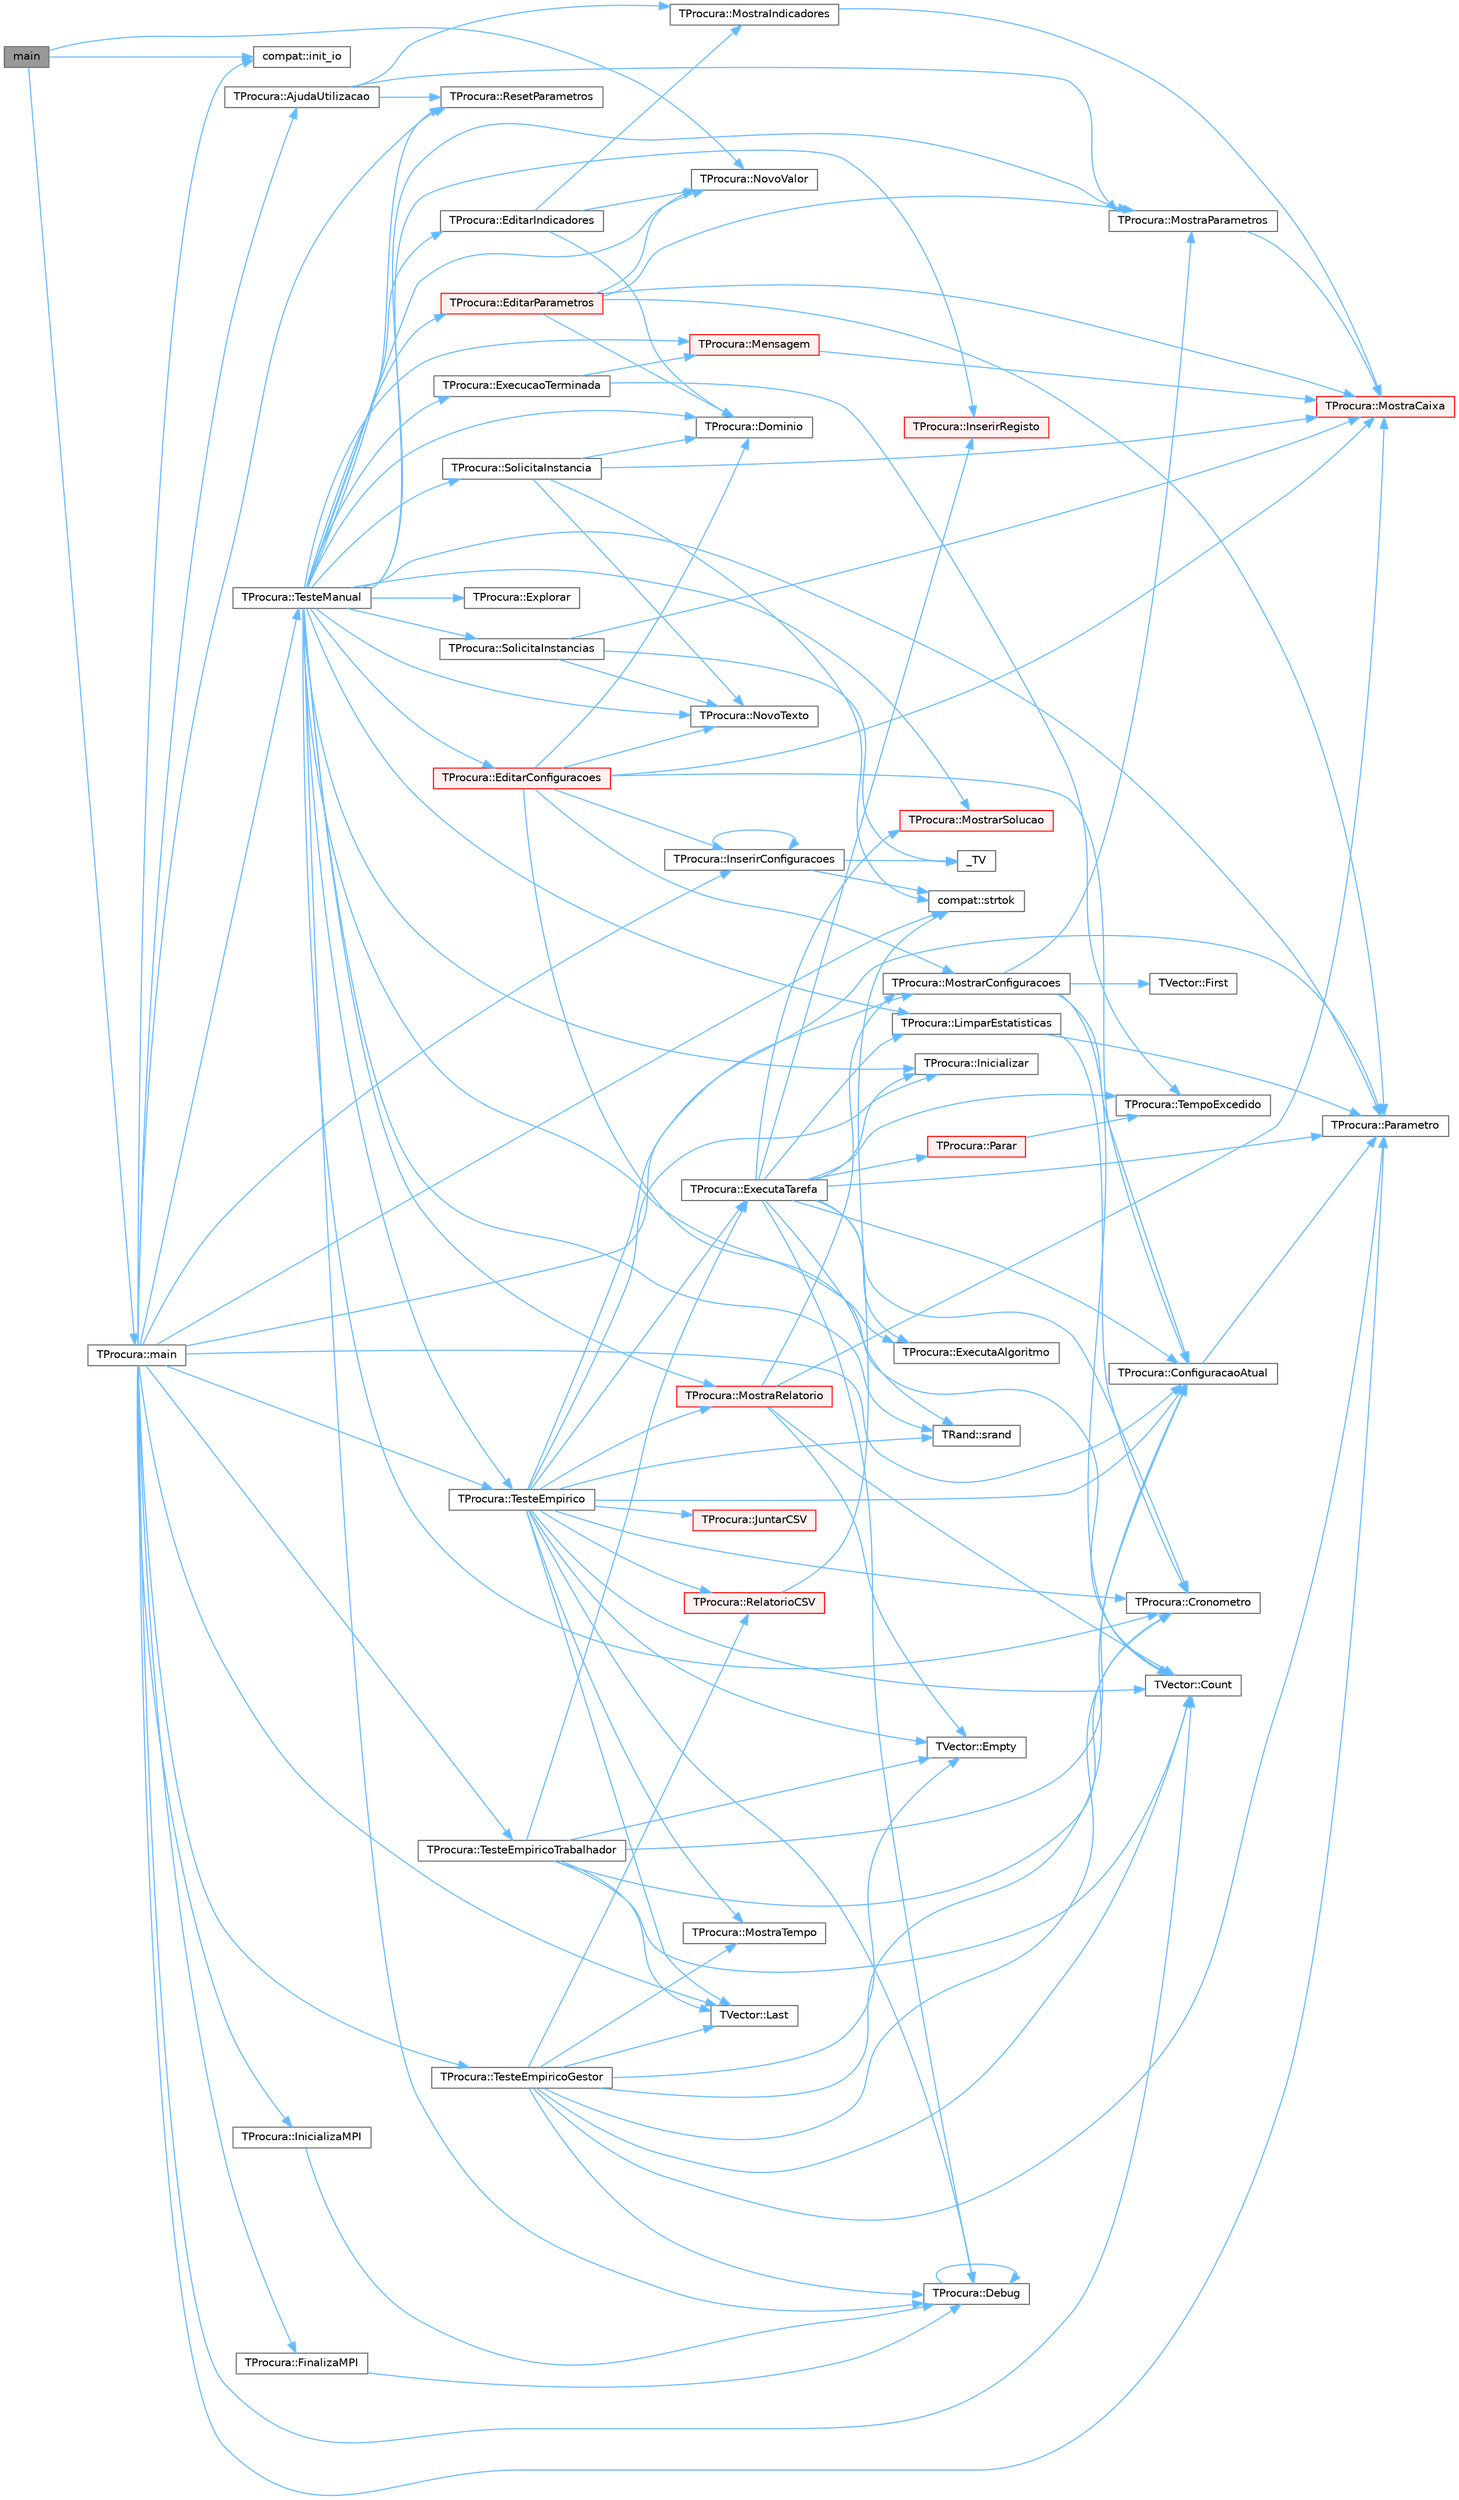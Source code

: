 digraph "main"
{
 // LATEX_PDF_SIZE
  bgcolor="transparent";
  edge [fontname=Helvetica,fontsize=10,labelfontname=Helvetica,labelfontsize=10];
  node [fontname=Helvetica,fontsize=10,shape=box,height=0.2,width=0.4];
  rankdir="LR";
  Node1 [id="Node000001",label="main",height=0.2,width=0.4,color="gray40", fillcolor="grey60", style="filled", fontcolor="black",tooltip=" "];
  Node1 -> Node2 [id="edge1_Node000001_Node000002",color="steelblue1",style="solid",tooltip=" "];
  Node2 [id="Node000002",label="compat::init_io",height=0.2,width=0.4,color="grey40", fillcolor="white", style="filled",URL="$namespacecompat.html#a4458d9a13083e2a6ae1b6c659c4043cc",tooltip=" "];
  Node1 -> Node3 [id="edge2_Node000001_Node000003",color="steelblue1",style="solid",tooltip=" "];
  Node3 [id="Node000003",label="TProcura::main",height=0.2,width=0.4,color="grey40", fillcolor="white", style="filled",URL="$classTProcura.html#aad1499e49cf6757569aeabd9c3fb2a8c",tooltip="Inicializa a interação com o utilizador."];
  Node3 -> Node4 [id="edge3_Node000003_Node000004",color="steelblue1",style="solid",tooltip=" "];
  Node4 [id="Node000004",label="TProcura::AjudaUtilizacao",height=0.2,width=0.4,color="grey40", fillcolor="white", style="filled",URL="$classTProcura.html#adc4d653fe0feb6033083adc5d19e7fb5",tooltip="Mostra ajuda de utilização do programa."];
  Node4 -> Node5 [id="edge4_Node000004_Node000005",color="steelblue1",style="solid",tooltip=" "];
  Node5 [id="Node000005",label="TProcura::MostraIndicadores",height=0.2,width=0.4,color="grey40", fillcolor="white", style="filled",URL="$classTProcura.html#a99f5cf1c59ce543a58d802a1ac907299",tooltip="Mostra os indicadores definidos."];
  Node5 -> Node6 [id="edge5_Node000005_Node000006",color="steelblue1",style="solid",tooltip=" "];
  Node6 [id="Node000006",label="TProcura::MostraCaixa",height=0.2,width=0.4,color="red", fillcolor="#FFF0F0", style="filled",URL="$classTProcura.html#afa633176f014aeed4be467dbd50060c2",tooltip=" "];
  Node4 -> Node8 [id="edge6_Node000004_Node000008",color="steelblue1",style="solid",tooltip=" "];
  Node8 [id="Node000008",label="TProcura::MostraParametros",height=0.2,width=0.4,color="grey40", fillcolor="white", style="filled",URL="$classTProcura.html#ae7fa07f03b8e5a201e35023ba7724b82",tooltip="Mostra os parâmetros atuais."];
  Node8 -> Node6 [id="edge7_Node000008_Node000006",color="steelblue1",style="solid",tooltip=" "];
  Node4 -> Node9 [id="edge8_Node000004_Node000009",color="steelblue1",style="solid",tooltip=" "];
  Node9 [id="Node000009",label="TProcura::ResetParametros",height=0.2,width=0.4,color="grey40", fillcolor="white", style="filled",URL="$classTProcura.html#a6b870a79b10bf2523bdb37c4b06bb871",tooltip="Inicializa os parametros, indicadores e instâncias."];
  Node3 -> Node10 [id="edge9_Node000003_Node000010",color="steelblue1",style="solid",tooltip=" "];
  Node10 [id="Node000010",label="TProcura::ConfiguracaoAtual",height=0.2,width=0.4,color="grey40", fillcolor="white", style="filled",URL="$classTProcura.html#ac1d9f06b12765a02290050af15463186",tooltip="Grava ou lê a configuração atual."];
  Node10 -> Node11 [id="edge10_Node000010_Node000011",color="steelblue1",style="solid",tooltip=" "];
  Node11 [id="Node000011",label="TProcura::Parametro",height=0.2,width=0.4,color="grey40", fillcolor="white", style="filled",URL="$classTProcura.html#a0e9e692f29af8a5d5279a8647c800437",tooltip=" "];
  Node3 -> Node12 [id="edge11_Node000003_Node000012",color="steelblue1",style="solid",tooltip=" "];
  Node12 [id="Node000012",label="TVector::Count",height=0.2,width=0.4,color="grey40", fillcolor="white", style="filled",URL="$classTVector.html#ac3c744d84543ca6e32859eb7dfccfeef",tooltip=" "];
  Node3 -> Node13 [id="edge12_Node000003_Node000013",color="steelblue1",style="solid",tooltip=" "];
  Node13 [id="Node000013",label="TProcura::FinalizaMPI",height=0.2,width=0.4,color="grey40", fillcolor="white", style="filled",URL="$classTProcura.html#a5f946d1f7a89ca3c50fbb80477966607",tooltip="Finaliza o ambiente MPI, se aplicável."];
  Node13 -> Node14 [id="edge13_Node000013_Node000014",color="steelblue1",style="solid",tooltip=" "];
  Node14 [id="Node000014",label="TProcura::Debug",height=0.2,width=0.4,color="grey40", fillcolor="white", style="filled",URL="$classTProcura.html#a0c5676c1b54ab6bdc1045b98aeafe456",tooltip="Mostra o estado no ecrã, para debug."];
  Node14 -> Node14 [id="edge14_Node000014_Node000014",color="steelblue1",style="solid",tooltip=" "];
  Node3 -> Node15 [id="edge15_Node000003_Node000015",color="steelblue1",style="solid",tooltip=" "];
  Node15 [id="Node000015",label="TProcura::InicializaMPI",height=0.2,width=0.4,color="grey40", fillcolor="white", style="filled",URL="$classTProcura.html#a99028e43382ddefb3660942deb95608d",tooltip="Inicializa o ambiente MPI, se aplicável."];
  Node15 -> Node14 [id="edge16_Node000015_Node000014",color="steelblue1",style="solid",tooltip=" "];
  Node3 -> Node2 [id="edge17_Node000003_Node000002",color="steelblue1",style="solid",tooltip=" "];
  Node3 -> Node16 [id="edge18_Node000003_Node000016",color="steelblue1",style="solid",tooltip=" "];
  Node16 [id="Node000016",label="TProcura::InserirConfiguracoes",height=0.2,width=0.4,color="grey40", fillcolor="white", style="filled",URL="$classTProcura.html#a662c7ff8ba62bb5745a7ee0ec92eea13",tooltip="Insere configurações a partir de uma string."];
  Node16 -> Node17 [id="edge19_Node000016_Node000017",color="steelblue1",style="solid",tooltip=" "];
  Node17 [id="Node000017",label="_TV",height=0.2,width=0.4,color="grey40", fillcolor="white", style="filled",URL="$TVector_8h.html#a442726d787e600d83bb1f358840dcb3a",tooltip=" "];
  Node16 -> Node16 [id="edge20_Node000016_Node000016",color="steelblue1",style="solid",tooltip=" "];
  Node16 -> Node18 [id="edge21_Node000016_Node000018",color="steelblue1",style="solid",tooltip=" "];
  Node18 [id="Node000018",label="compat::strtok",height=0.2,width=0.4,color="grey40", fillcolor="white", style="filled",URL="$namespacecompat.html#a342aea1a38c4383aedcc7fea5e68048a",tooltip=" "];
  Node3 -> Node19 [id="edge22_Node000003_Node000019",color="steelblue1",style="solid",tooltip=" "];
  Node19 [id="Node000019",label="TVector::Last",height=0.2,width=0.4,color="grey40", fillcolor="white", style="filled",URL="$classTVector.html#aa304d639c79ef2842f9951846c6292e3",tooltip=" "];
  Node3 -> Node20 [id="edge23_Node000003_Node000020",color="steelblue1",style="solid",tooltip=" "];
  Node20 [id="Node000020",label="TProcura::MostrarConfiguracoes",height=0.2,width=0.4,color="grey40", fillcolor="white", style="filled",URL="$classTProcura.html#a3332047124784be2fc7af575a5f7f8b5",tooltip="Mostra as configurações disponíveis."];
  Node20 -> Node10 [id="edge24_Node000020_Node000010",color="steelblue1",style="solid",tooltip=" "];
  Node20 -> Node12 [id="edge25_Node000020_Node000012",color="steelblue1",style="solid",tooltip=" "];
  Node20 -> Node21 [id="edge26_Node000020_Node000021",color="steelblue1",style="solid",tooltip=" "];
  Node21 [id="Node000021",label="TVector::First",height=0.2,width=0.4,color="grey40", fillcolor="white", style="filled",URL="$classTVector.html#a05f29646493d42f3c77081b6031d70e5",tooltip=" "];
  Node20 -> Node8 [id="edge27_Node000020_Node000008",color="steelblue1",style="solid",tooltip=" "];
  Node3 -> Node11 [id="edge28_Node000003_Node000011",color="steelblue1",style="solid",tooltip=" "];
  Node3 -> Node9 [id="edge29_Node000003_Node000009",color="steelblue1",style="solid",tooltip=" "];
  Node3 -> Node18 [id="edge30_Node000003_Node000018",color="steelblue1",style="solid",tooltip=" "];
  Node3 -> Node22 [id="edge31_Node000003_Node000022",color="steelblue1",style="solid",tooltip=" "];
  Node22 [id="Node000022",label="TProcura::TesteEmpirico",height=0.2,width=0.4,color="grey40", fillcolor="white", style="filled",URL="$classTProcura.html#ae98922e2f7f8bb6e487af0a1e4f84336",tooltip="Executa testes empíricos, em todas as configurações guardadas, nas instâncias selecionadas."];
  Node22 -> Node10 [id="edge32_Node000022_Node000010",color="steelblue1",style="solid",tooltip=" "];
  Node22 -> Node12 [id="edge33_Node000022_Node000012",color="steelblue1",style="solid",tooltip=" "];
  Node22 -> Node23 [id="edge34_Node000022_Node000023",color="steelblue1",style="solid",tooltip=" "];
  Node23 [id="Node000023",label="TProcura::Cronometro",height=0.2,width=0.4,color="grey40", fillcolor="white", style="filled",URL="$classTProcura.html#adb09aa964fe750da7a383318cd0f48a0",tooltip="retorna o tempo em segundos desde que o cronómetro foi inicializado"];
  Node22 -> Node14 [id="edge35_Node000022_Node000014",color="steelblue1",style="solid",tooltip=" "];
  Node22 -> Node24 [id="edge36_Node000022_Node000024",color="steelblue1",style="solid",tooltip=" "];
  Node24 [id="Node000024",label="TVector::Empty",height=0.2,width=0.4,color="grey40", fillcolor="white", style="filled",URL="$classTVector.html#a4f242a23bca606a1d0c8f75115b1fde9",tooltip=" "];
  Node22 -> Node25 [id="edge37_Node000022_Node000025",color="steelblue1",style="solid",tooltip=" "];
  Node25 [id="Node000025",label="TProcura::ExecutaTarefa",height=0.2,width=0.4,color="grey40", fillcolor="white", style="filled",URL="$classTProcura.html#a2c3c5fdff8277b04a219156dec0f068b",tooltip="Executa uma tarefa num teste empírico."];
  Node25 -> Node10 [id="edge38_Node000025_Node000010",color="steelblue1",style="solid",tooltip=" "];
  Node25 -> Node23 [id="edge39_Node000025_Node000023",color="steelblue1",style="solid",tooltip=" "];
  Node25 -> Node14 [id="edge40_Node000025_Node000014",color="steelblue1",style="solid",tooltip=" "];
  Node25 -> Node26 [id="edge41_Node000025_Node000026",color="steelblue1",style="solid",tooltip=" "];
  Node26 [id="Node000026",label="TProcura::ExecutaAlgoritmo",height=0.2,width=0.4,color="grey40", fillcolor="white", style="filled",URL="$classTProcura.html#a1297806db02da2a44794883a6f427965",tooltip="Executa o algoritmo com os parametros atuais."];
  Node25 -> Node27 [id="edge42_Node000025_Node000027",color="steelblue1",style="solid",tooltip=" "];
  Node27 [id="Node000027",label="TProcura::Inicializar",height=0.2,width=0.4,color="grey40", fillcolor="white", style="filled",URL="$classTProcura.html#a1af0e64ed79d99972d8d48fadf839f43",tooltip="Coloca o objecto no estado inicial da procura."];
  Node25 -> Node28 [id="edge43_Node000025_Node000028",color="steelblue1",style="solid",tooltip=" "];
  Node28 [id="Node000028",label="TProcura::InserirRegisto",height=0.2,width=0.4,color="red", fillcolor="#FFF0F0", style="filled",URL="$classTProcura.html#acd7a254a5057023a21b9909053c36f24",tooltip="Insere um novo registo de resultados."];
  Node25 -> Node32 [id="edge44_Node000025_Node000032",color="steelblue1",style="solid",tooltip=" "];
  Node32 [id="Node000032",label="TProcura::LimparEstatisticas",height=0.2,width=0.4,color="grey40", fillcolor="white", style="filled",URL="$classTProcura.html#ae82e7be02923531e7ead26b1b25cec0f",tooltip="Chapar antes da execução do algoritmo. Limpa valores estatísticos, e fixa o instante limite de tempo ..."];
  Node32 -> Node23 [id="edge45_Node000032_Node000023",color="steelblue1",style="solid",tooltip=" "];
  Node32 -> Node11 [id="edge46_Node000032_Node000011",color="steelblue1",style="solid",tooltip=" "];
  Node25 -> Node33 [id="edge47_Node000025_Node000033",color="steelblue1",style="solid",tooltip=" "];
  Node33 [id="Node000033",label="TProcura::MostrarSolucao",height=0.2,width=0.4,color="red", fillcolor="#FFF0F0", style="filled",URL="$classTProcura.html#a014a294d094430b113ffb36e64a74d97",tooltip="definir para visualizar a solução"];
  Node25 -> Node11 [id="edge48_Node000025_Node000011",color="steelblue1",style="solid",tooltip=" "];
  Node25 -> Node34 [id="edge49_Node000025_Node000034",color="steelblue1",style="solid",tooltip=" "];
  Node34 [id="Node000034",label="TProcura::Parar",height=0.2,width=0.4,color="red", fillcolor="#FFF0F0", style="filled",URL="$classTProcura.html#a7952e187e1b0ae0ca52edab157223179",tooltip="Verifica se a procura deve ser interrompida."];
  Node34 -> Node36 [id="edge50_Node000034_Node000036",color="steelblue1",style="solid",tooltip=" "];
  Node36 [id="Node000036",label="TProcura::TempoExcedido",height=0.2,width=0.4,color="grey40", fillcolor="white", style="filled",URL="$classTProcura.html#afa3015ac104b603930d3f60a34c09fff",tooltip=" "];
  Node25 -> Node37 [id="edge51_Node000025_Node000037",color="steelblue1",style="solid",tooltip=" "];
  Node37 [id="Node000037",label="TRand::srand",height=0.2,width=0.4,color="grey40", fillcolor="white", style="filled",URL="$namespaceTRand.html#ad0b319d6f58ab6820b001b4e3d3ae245",tooltip="Inicializa a semente da geração pseudo-aleatória."];
  Node25 -> Node36 [id="edge52_Node000025_Node000036",color="steelblue1",style="solid",tooltip=" "];
  Node22 -> Node27 [id="edge53_Node000022_Node000027",color="steelblue1",style="solid",tooltip=" "];
  Node22 -> Node38 [id="edge54_Node000022_Node000038",color="steelblue1",style="solid",tooltip=" "];
  Node38 [id="Node000038",label="TProcura::JuntarCSV",height=0.2,width=0.4,color="red", fillcolor="#FFF0F0", style="filled",URL="$classTProcura.html#aa47aff45144b528adaecdb654c498844",tooltip="Juntar ficheiros CSV gerados por diferentes processos MPI em um único ficheiro."];
  Node22 -> Node19 [id="edge55_Node000022_Node000019",color="steelblue1",style="solid",tooltip=" "];
  Node22 -> Node40 [id="edge56_Node000022_Node000040",color="steelblue1",style="solid",tooltip=" "];
  Node40 [id="Node000040",label="TProcura::MostraRelatorio",height=0.2,width=0.4,color="red", fillcolor="#FFF0F0", style="filled",URL="$classTProcura.html#a8efec796677c8e25ad8bdb56a1082e2d",tooltip="Mostra um relatório dos resultados."];
  Node40 -> Node12 [id="edge57_Node000040_Node000012",color="steelblue1",style="solid",tooltip=" "];
  Node40 -> Node24 [id="edge58_Node000040_Node000024",color="steelblue1",style="solid",tooltip=" "];
  Node40 -> Node6 [id="edge59_Node000040_Node000006",color="steelblue1",style="solid",tooltip=" "];
  Node40 -> Node20 [id="edge60_Node000040_Node000020",color="steelblue1",style="solid",tooltip=" "];
  Node22 -> Node46 [id="edge61_Node000022_Node000046",color="steelblue1",style="solid",tooltip=" "];
  Node46 [id="Node000046",label="TProcura::MostraTempo",height=0.2,width=0.4,color="grey40", fillcolor="white", style="filled",URL="$classTProcura.html#a3bfb17b3b826cc2f593f950a227c3049",tooltip="Mostra tempo num formato humano."];
  Node22 -> Node11 [id="edge62_Node000022_Node000011",color="steelblue1",style="solid",tooltip=" "];
  Node22 -> Node47 [id="edge63_Node000022_Node000047",color="steelblue1",style="solid",tooltip=" "];
  Node47 [id="Node000047",label="TProcura::RelatorioCSV",height=0.2,width=0.4,color="red", fillcolor="#FFF0F0", style="filled",URL="$classTProcura.html#ab29731e4c9c1d57ccf72740d7d96ec32",tooltip="Gera um relatório CSV com os resultados."];
  Node47 -> Node18 [id="edge64_Node000047_Node000018",color="steelblue1",style="solid",tooltip=" "];
  Node22 -> Node37 [id="edge65_Node000022_Node000037",color="steelblue1",style="solid",tooltip=" "];
  Node3 -> Node49 [id="edge66_Node000003_Node000049",color="steelblue1",style="solid",tooltip=" "];
  Node49 [id="Node000049",label="TProcura::TesteEmpiricoGestor",height=0.2,width=0.4,color="grey40", fillcolor="white", style="filled",URL="$classTProcura.html#afd7217164b5ffce15f1949138f469fdb",tooltip="Teste empírico com modo mestre-escravo (este é o mestre)"];
  Node49 -> Node10 [id="edge67_Node000049_Node000010",color="steelblue1",style="solid",tooltip=" "];
  Node49 -> Node12 [id="edge68_Node000049_Node000012",color="steelblue1",style="solid",tooltip=" "];
  Node49 -> Node23 [id="edge69_Node000049_Node000023",color="steelblue1",style="solid",tooltip=" "];
  Node49 -> Node14 [id="edge70_Node000049_Node000014",color="steelblue1",style="solid",tooltip=" "];
  Node49 -> Node24 [id="edge71_Node000049_Node000024",color="steelblue1",style="solid",tooltip=" "];
  Node49 -> Node19 [id="edge72_Node000049_Node000019",color="steelblue1",style="solid",tooltip=" "];
  Node49 -> Node46 [id="edge73_Node000049_Node000046",color="steelblue1",style="solid",tooltip=" "];
  Node49 -> Node11 [id="edge74_Node000049_Node000011",color="steelblue1",style="solid",tooltip=" "];
  Node49 -> Node47 [id="edge75_Node000049_Node000047",color="steelblue1",style="solid",tooltip=" "];
  Node3 -> Node50 [id="edge76_Node000003_Node000050",color="steelblue1",style="solid",tooltip=" "];
  Node50 [id="Node000050",label="TProcura::TesteEmpiricoTrabalhador",height=0.2,width=0.4,color="grey40", fillcolor="white", style="filled",URL="$classTProcura.html#a1b444fbb9aa1d6bf3df277df3f289587",tooltip="Teste empírico com modo mestre-escravo (este é o escravo)"];
  Node50 -> Node10 [id="edge77_Node000050_Node000010",color="steelblue1",style="solid",tooltip=" "];
  Node50 -> Node12 [id="edge78_Node000050_Node000012",color="steelblue1",style="solid",tooltip=" "];
  Node50 -> Node23 [id="edge79_Node000050_Node000023",color="steelblue1",style="solid",tooltip=" "];
  Node50 -> Node24 [id="edge80_Node000050_Node000024",color="steelblue1",style="solid",tooltip=" "];
  Node50 -> Node25 [id="edge81_Node000050_Node000025",color="steelblue1",style="solid",tooltip=" "];
  Node50 -> Node19 [id="edge82_Node000050_Node000019",color="steelblue1",style="solid",tooltip=" "];
  Node3 -> Node51 [id="edge83_Node000003_Node000051",color="steelblue1",style="solid",tooltip=" "];
  Node51 [id="Node000051",label="TProcura::TesteManual",height=0.2,width=0.4,color="grey40", fillcolor="white", style="filled",URL="$classTProcura.html#a5fdf4e8f76e59eb83fbc274fa61e34af",tooltip="Inicializa a interação com o utilizador."];
  Node51 -> Node23 [id="edge84_Node000051_Node000023",color="steelblue1",style="solid",tooltip=" "];
  Node51 -> Node14 [id="edge85_Node000051_Node000014",color="steelblue1",style="solid",tooltip=" "];
  Node51 -> Node52 [id="edge86_Node000051_Node000052",color="steelblue1",style="solid",tooltip=" "];
  Node52 [id="Node000052",label="TProcura::Dominio",height=0.2,width=0.4,color="grey40", fillcolor="white", style="filled",URL="$classTProcura.html#a12cd67e1b86ed4d6a6c47c652c0cd9bf",tooltip="Limita o domínio de um parâmetro inteiro."];
  Node51 -> Node53 [id="edge87_Node000051_Node000053",color="steelblue1",style="solid",tooltip=" "];
  Node53 [id="Node000053",label="TProcura::EditarConfiguracoes",height=0.2,width=0.4,color="red", fillcolor="#FFF0F0", style="filled",URL="$classTProcura.html#ae559b54c7ff363280df914fec988794f",tooltip="Permite ao utilizador editar as configurações."];
  Node53 -> Node10 [id="edge88_Node000053_Node000010",color="steelblue1",style="solid",tooltip=" "];
  Node53 -> Node12 [id="edge89_Node000053_Node000012",color="steelblue1",style="solid",tooltip=" "];
  Node53 -> Node52 [id="edge90_Node000053_Node000052",color="steelblue1",style="solid",tooltip=" "];
  Node53 -> Node16 [id="edge91_Node000053_Node000016",color="steelblue1",style="solid",tooltip=" "];
  Node53 -> Node6 [id="edge92_Node000053_Node000006",color="steelblue1",style="solid",tooltip=" "];
  Node53 -> Node20 [id="edge93_Node000053_Node000020",color="steelblue1",style="solid",tooltip=" "];
  Node53 -> Node56 [id="edge94_Node000053_Node000056",color="steelblue1",style="solid",tooltip=" "];
  Node56 [id="Node000056",label="TProcura::NovoTexto",height=0.2,width=0.4,color="grey40", fillcolor="white", style="filled",URL="$classTProcura.html#a17fa21564876d313f79b4376ce7366a1",tooltip=" "];
  Node51 -> Node57 [id="edge95_Node000051_Node000057",color="steelblue1",style="solid",tooltip=" "];
  Node57 [id="Node000057",label="TProcura::EditarIndicadores",height=0.2,width=0.4,color="grey40", fillcolor="white", style="filled",URL="$classTProcura.html#a8f5d1ccb82a33db762fbb8400eeacf39",tooltip="Permite ao utilizador editar os indicadores a utilizar."];
  Node57 -> Node52 [id="edge96_Node000057_Node000052",color="steelblue1",style="solid",tooltip=" "];
  Node57 -> Node5 [id="edge97_Node000057_Node000005",color="steelblue1",style="solid",tooltip=" "];
  Node57 -> Node58 [id="edge98_Node000057_Node000058",color="steelblue1",style="solid",tooltip=" "];
  Node58 [id="Node000058",label="TProcura::NovoValor",height=0.2,width=0.4,color="grey40", fillcolor="white", style="filled",URL="$classTProcura.html#a9918a19f3cead7c9c6bd28f19ff31b0e",tooltip=" "];
  Node51 -> Node59 [id="edge99_Node000051_Node000059",color="steelblue1",style="solid",tooltip=" "];
  Node59 [id="Node000059",label="TProcura::EditarParametros",height=0.2,width=0.4,color="red", fillcolor="#FFF0F0", style="filled",URL="$classTProcura.html#ab044dca559e3c04e5cec68647af2c7c4",tooltip="Permite ao utilizador editar os parâmetros."];
  Node59 -> Node52 [id="edge100_Node000059_Node000052",color="steelblue1",style="solid",tooltip=" "];
  Node59 -> Node6 [id="edge101_Node000059_Node000006",color="steelblue1",style="solid",tooltip=" "];
  Node59 -> Node8 [id="edge102_Node000059_Node000008",color="steelblue1",style="solid",tooltip=" "];
  Node59 -> Node58 [id="edge103_Node000059_Node000058",color="steelblue1",style="solid",tooltip=" "];
  Node59 -> Node11 [id="edge104_Node000059_Node000011",color="steelblue1",style="solid",tooltip=" "];
  Node51 -> Node60 [id="edge105_Node000051_Node000060",color="steelblue1",style="solid",tooltip=" "];
  Node60 [id="Node000060",label="TProcura::ExecucaoTerminada",height=0.2,width=0.4,color="grey40", fillcolor="white", style="filled",URL="$classTProcura.html#a86985c8dc9a0e0bd375a4148f6ea6de7",tooltip="Chamar após a execução do algoritmo. Grava o tempo consumido."];
  Node60 -> Node61 [id="edge106_Node000060_Node000061",color="steelblue1",style="solid",tooltip=" "];
  Node61 [id="Node000061",label="TProcura::Mensagem",height=0.2,width=0.4,color="red", fillcolor="#FFF0F0", style="filled",URL="$classTProcura.html#a8367fcda807ebad51f2475eba9adf3a3",tooltip=" "];
  Node61 -> Node6 [id="edge107_Node000061_Node000006",color="steelblue1",style="solid",tooltip=" "];
  Node60 -> Node36 [id="edge108_Node000060_Node000036",color="steelblue1",style="solid",tooltip=" "];
  Node51 -> Node26 [id="edge109_Node000051_Node000026",color="steelblue1",style="solid",tooltip=" "];
  Node51 -> Node62 [id="edge110_Node000051_Node000062",color="steelblue1",style="solid",tooltip=" "];
  Node62 [id="Node000062",label="TProcura::Explorar",height=0.2,width=0.4,color="grey40", fillcolor="white", style="filled",URL="$classTProcura.html#abd93e2ba1f58d3ee7bef74845cee99fb",tooltip="definir para explorar manualmente os dados (não definido em TProcura, apenas em TProcuraConstrutiva)"];
  Node51 -> Node27 [id="edge111_Node000051_Node000027",color="steelblue1",style="solid",tooltip=" "];
  Node51 -> Node28 [id="edge112_Node000051_Node000028",color="steelblue1",style="solid",tooltip=" "];
  Node51 -> Node32 [id="edge113_Node000051_Node000032",color="steelblue1",style="solid",tooltip=" "];
  Node51 -> Node61 [id="edge114_Node000051_Node000061",color="steelblue1",style="solid",tooltip=" "];
  Node51 -> Node8 [id="edge115_Node000051_Node000008",color="steelblue1",style="solid",tooltip=" "];
  Node51 -> Node40 [id="edge116_Node000051_Node000040",color="steelblue1",style="solid",tooltip=" "];
  Node51 -> Node33 [id="edge117_Node000051_Node000033",color="steelblue1",style="solid",tooltip=" "];
  Node51 -> Node56 [id="edge118_Node000051_Node000056",color="steelblue1",style="solid",tooltip=" "];
  Node51 -> Node58 [id="edge119_Node000051_Node000058",color="steelblue1",style="solid",tooltip=" "];
  Node51 -> Node11 [id="edge120_Node000051_Node000011",color="steelblue1",style="solid",tooltip=" "];
  Node51 -> Node9 [id="edge121_Node000051_Node000009",color="steelblue1",style="solid",tooltip=" "];
  Node51 -> Node63 [id="edge122_Node000051_Node000063",color="steelblue1",style="solid",tooltip=" "];
  Node63 [id="Node000063",label="TProcura::SolicitaInstancia",height=0.2,width=0.4,color="grey40", fillcolor="white", style="filled",URL="$classTProcura.html#ae9f0b921a171a110e6a6fcc209332635",tooltip="Solicita ao utilizador o ID da instância a utilizar, permitindo alterar também o prefixo do ficheiro."];
  Node63 -> Node52 [id="edge123_Node000063_Node000052",color="steelblue1",style="solid",tooltip=" "];
  Node63 -> Node6 [id="edge124_Node000063_Node000006",color="steelblue1",style="solid",tooltip=" "];
  Node63 -> Node56 [id="edge125_Node000063_Node000056",color="steelblue1",style="solid",tooltip=" "];
  Node63 -> Node18 [id="edge126_Node000063_Node000018",color="steelblue1",style="solid",tooltip=" "];
  Node51 -> Node64 [id="edge127_Node000051_Node000064",color="steelblue1",style="solid",tooltip=" "];
  Node64 [id="Node000064",label="TProcura::SolicitaInstancias",height=0.2,width=0.4,color="grey40", fillcolor="white", style="filled",URL="$classTProcura.html#a6941386b767d6f0723c6eb9d27241d69",tooltip="Solicita ao utilizador uma lista de instâncias."];
  Node64 -> Node17 [id="edge128_Node000064_Node000017",color="steelblue1",style="solid",tooltip=" "];
  Node64 -> Node6 [id="edge129_Node000064_Node000006",color="steelblue1",style="solid",tooltip=" "];
  Node64 -> Node56 [id="edge130_Node000064_Node000056",color="steelblue1",style="solid",tooltip=" "];
  Node51 -> Node37 [id="edge131_Node000051_Node000037",color="steelblue1",style="solid",tooltip=" "];
  Node51 -> Node22 [id="edge132_Node000051_Node000022",color="steelblue1",style="solid",tooltip=" "];
  Node1 -> Node58 [id="edge133_Node000001_Node000058",color="steelblue1",style="solid",tooltip=" "];
}

